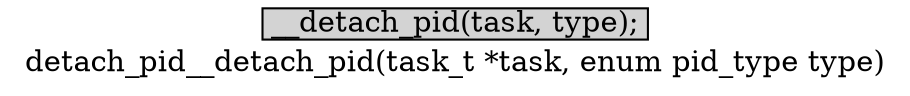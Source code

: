 digraph detach_pid__detach_pid{
        label="detach_pid__detach_pid(task_t *task, enum pid_type type)";
        ratio=filled;
        
		node[style=filled, shape = box, margin="0.05,0.005",height="0.1",width="0.1"];

		pid_list_not_null[label="__detach_pid(task, type);"];
		
		}
